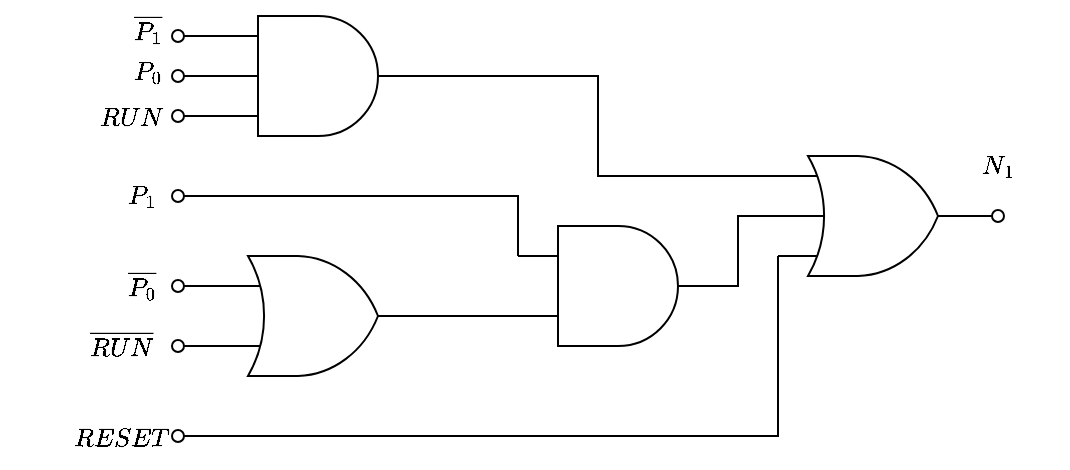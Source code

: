 <mxfile version="22.1.2" type="device">
  <diagram name="Page-1" id="IbYLjwoEoc62QfREW1nR">
    <mxGraphModel dx="830" dy="482" grid="1" gridSize="10" guides="1" tooltips="1" connect="1" arrows="1" fold="1" page="1" pageScale="1" pageWidth="850" pageHeight="1100" math="1" shadow="0">
      <root>
        <mxCell id="0" />
        <mxCell id="1" parent="0" />
        <mxCell id="5bRcEVWxHK4meBtzveMG-10" style="edgeStyle=orthogonalEdgeStyle;shape=connector;rounded=0;orthogonalLoop=1;jettySize=auto;html=1;exitX=0;exitY=0.167;exitDx=0;exitDy=0;exitPerimeter=0;labelBackgroundColor=default;strokeColor=default;align=center;verticalAlign=middle;fontFamily=Helvetica;fontSize=11;fontColor=default;endArrow=oval;endFill=0;" edge="1" parent="1" source="5bRcEVWxHK4meBtzveMG-1">
          <mxGeometry relative="1" as="geometry">
            <mxPoint x="240" y="580" as="targetPoint" />
          </mxGeometry>
        </mxCell>
        <mxCell id="5bRcEVWxHK4meBtzveMG-11" style="edgeStyle=orthogonalEdgeStyle;shape=connector;rounded=0;orthogonalLoop=1;jettySize=auto;html=1;exitX=0;exitY=0.5;exitDx=0;exitDy=0;exitPerimeter=0;labelBackgroundColor=default;strokeColor=default;align=center;verticalAlign=middle;fontFamily=Helvetica;fontSize=11;fontColor=default;endArrow=oval;endFill=0;" edge="1" parent="1" source="5bRcEVWxHK4meBtzveMG-1">
          <mxGeometry relative="1" as="geometry">
            <mxPoint x="240" y="600" as="targetPoint" />
          </mxGeometry>
        </mxCell>
        <mxCell id="5bRcEVWxHK4meBtzveMG-12" style="edgeStyle=orthogonalEdgeStyle;shape=connector;rounded=0;orthogonalLoop=1;jettySize=auto;html=1;exitX=0;exitY=0.833;exitDx=0;exitDy=0;exitPerimeter=0;labelBackgroundColor=default;strokeColor=default;align=center;verticalAlign=middle;fontFamily=Helvetica;fontSize=11;fontColor=default;endArrow=oval;endFill=0;" edge="1" parent="1" source="5bRcEVWxHK4meBtzveMG-1">
          <mxGeometry relative="1" as="geometry">
            <mxPoint x="240" y="620" as="targetPoint" />
          </mxGeometry>
        </mxCell>
        <mxCell id="5bRcEVWxHK4meBtzveMG-1" value="" style="verticalLabelPosition=bottom;shadow=0;dashed=0;align=center;html=1;verticalAlign=top;shape=mxgraph.electrical.logic_gates.logic_gate;operation=and;numInputs=3;" vertex="1" parent="1">
          <mxGeometry x="260" y="570" width="100" height="60" as="geometry" />
        </mxCell>
        <mxCell id="5bRcEVWxHK4meBtzveMG-13" style="edgeStyle=orthogonalEdgeStyle;shape=connector;rounded=0;orthogonalLoop=1;jettySize=auto;html=1;exitX=0;exitY=0.25;exitDx=0;exitDy=0;exitPerimeter=0;labelBackgroundColor=default;strokeColor=default;align=center;verticalAlign=middle;fontFamily=Helvetica;fontSize=11;fontColor=default;endArrow=oval;endFill=0;" edge="1" parent="1" source="5bRcEVWxHK4meBtzveMG-2">
          <mxGeometry relative="1" as="geometry">
            <mxPoint x="240" y="705.2" as="targetPoint" />
          </mxGeometry>
        </mxCell>
        <mxCell id="5bRcEVWxHK4meBtzveMG-14" style="edgeStyle=orthogonalEdgeStyle;shape=connector;rounded=0;orthogonalLoop=1;jettySize=auto;html=1;exitX=0;exitY=0.75;exitDx=0;exitDy=0;exitPerimeter=0;labelBackgroundColor=default;strokeColor=default;align=center;verticalAlign=middle;fontFamily=Helvetica;fontSize=11;fontColor=default;endArrow=oval;endFill=0;" edge="1" parent="1" source="5bRcEVWxHK4meBtzveMG-2">
          <mxGeometry relative="1" as="geometry">
            <mxPoint x="240" y="735.2" as="targetPoint" />
          </mxGeometry>
        </mxCell>
        <mxCell id="5bRcEVWxHK4meBtzveMG-2" value="" style="verticalLabelPosition=bottom;shadow=0;dashed=0;align=center;html=1;verticalAlign=top;shape=mxgraph.electrical.logic_gates.logic_gate;operation=or;" vertex="1" parent="1">
          <mxGeometry x="260" y="690" width="100" height="60" as="geometry" />
        </mxCell>
        <mxCell id="5bRcEVWxHK4meBtzveMG-9" style="edgeStyle=orthogonalEdgeStyle;shape=connector;rounded=0;orthogonalLoop=1;jettySize=auto;html=1;exitX=0;exitY=0.833;exitDx=0;exitDy=0;exitPerimeter=0;labelBackgroundColor=default;strokeColor=default;align=center;verticalAlign=middle;fontFamily=Helvetica;fontSize=11;fontColor=default;endArrow=oval;endFill=0;" edge="1" parent="1" source="5bRcEVWxHK4meBtzveMG-3">
          <mxGeometry relative="1" as="geometry">
            <mxPoint x="240" y="780" as="targetPoint" />
            <Array as="points">
              <mxPoint x="540" y="780" />
            </Array>
          </mxGeometry>
        </mxCell>
        <mxCell id="5bRcEVWxHK4meBtzveMG-24" style="edgeStyle=orthogonalEdgeStyle;shape=connector;rounded=0;orthogonalLoop=1;jettySize=auto;html=1;exitX=1;exitY=0.5;exitDx=0;exitDy=0;exitPerimeter=0;labelBackgroundColor=default;strokeColor=default;align=center;verticalAlign=middle;fontFamily=Helvetica;fontSize=11;fontColor=default;endArrow=oval;endFill=0;" edge="1" parent="1" source="5bRcEVWxHK4meBtzveMG-3">
          <mxGeometry relative="1" as="geometry">
            <mxPoint x="650" y="670" as="targetPoint" />
          </mxGeometry>
        </mxCell>
        <mxCell id="5bRcEVWxHK4meBtzveMG-3" value="" style="verticalLabelPosition=bottom;shadow=0;dashed=0;align=center;html=1;verticalAlign=top;shape=mxgraph.electrical.logic_gates.logic_gate;operation=or;numInputs=3;" vertex="1" parent="1">
          <mxGeometry x="540" y="640" width="100" height="60" as="geometry" />
        </mxCell>
        <mxCell id="5bRcEVWxHK4meBtzveMG-15" style="edgeStyle=orthogonalEdgeStyle;shape=connector;rounded=0;orthogonalLoop=1;jettySize=auto;html=1;exitX=0;exitY=0.25;exitDx=0;exitDy=0;exitPerimeter=0;labelBackgroundColor=default;strokeColor=default;align=center;verticalAlign=middle;fontFamily=Helvetica;fontSize=11;fontColor=default;endArrow=oval;endFill=0;" edge="1" parent="1" source="5bRcEVWxHK4meBtzveMG-4">
          <mxGeometry relative="1" as="geometry">
            <mxPoint x="240" y="660" as="targetPoint" />
            <Array as="points">
              <mxPoint x="410" y="660" />
            </Array>
          </mxGeometry>
        </mxCell>
        <mxCell id="5bRcEVWxHK4meBtzveMG-4" value="" style="verticalLabelPosition=bottom;shadow=0;dashed=0;align=center;html=1;verticalAlign=top;shape=mxgraph.electrical.logic_gates.logic_gate;operation=and;numInputs=2;" vertex="1" parent="1">
          <mxGeometry x="410" y="675" width="100" height="60" as="geometry" />
        </mxCell>
        <mxCell id="5bRcEVWxHK4meBtzveMG-5" style="edgeStyle=orthogonalEdgeStyle;rounded=0;orthogonalLoop=1;jettySize=auto;html=1;exitX=1;exitY=0.5;exitDx=0;exitDy=0;exitPerimeter=0;entryX=0;entryY=0.75;entryDx=0;entryDy=0;entryPerimeter=0;endArrow=none;endFill=0;" edge="1" parent="1" source="5bRcEVWxHK4meBtzveMG-2" target="5bRcEVWxHK4meBtzveMG-4">
          <mxGeometry relative="1" as="geometry" />
        </mxCell>
        <mxCell id="5bRcEVWxHK4meBtzveMG-7" style="edgeStyle=orthogonalEdgeStyle;shape=connector;rounded=0;orthogonalLoop=1;jettySize=auto;html=1;exitX=1;exitY=0.5;exitDx=0;exitDy=0;exitPerimeter=0;entryX=0;entryY=0.167;entryDx=0;entryDy=0;entryPerimeter=0;labelBackgroundColor=default;strokeColor=default;align=center;verticalAlign=middle;fontFamily=Helvetica;fontSize=11;fontColor=default;endArrow=none;endFill=0;" edge="1" parent="1" source="5bRcEVWxHK4meBtzveMG-1" target="5bRcEVWxHK4meBtzveMG-3">
          <mxGeometry relative="1" as="geometry" />
        </mxCell>
        <mxCell id="5bRcEVWxHK4meBtzveMG-8" style="edgeStyle=orthogonalEdgeStyle;shape=connector;rounded=0;orthogonalLoop=1;jettySize=auto;html=1;exitX=1;exitY=0.5;exitDx=0;exitDy=0;exitPerimeter=0;entryX=0;entryY=0.5;entryDx=0;entryDy=0;entryPerimeter=0;labelBackgroundColor=default;strokeColor=default;align=center;verticalAlign=middle;fontFamily=Helvetica;fontSize=11;fontColor=default;endArrow=none;endFill=0;" edge="1" parent="1" source="5bRcEVWxHK4meBtzveMG-4" target="5bRcEVWxHK4meBtzveMG-3">
          <mxGeometry relative="1" as="geometry">
            <Array as="points">
              <mxPoint x="520" y="705" />
              <mxPoint x="520" y="670" />
            </Array>
          </mxGeometry>
        </mxCell>
        <mxCell id="5bRcEVWxHK4meBtzveMG-16" value="$$\overline{P_1}$$" style="text;html=1;align=center;verticalAlign=middle;resizable=0;points=[];autosize=1;strokeColor=none;fillColor=none;fontSize=11;fontFamily=Helvetica;fontColor=default;" vertex="1" parent="1">
          <mxGeometry x="165" y="562" width="120" height="30" as="geometry" />
        </mxCell>
        <mxCell id="5bRcEVWxHK4meBtzveMG-17" value="$$P_0$$" style="text;html=1;align=center;verticalAlign=middle;resizable=0;points=[];autosize=1;strokeColor=none;fillColor=none;fontSize=11;fontFamily=Helvetica;fontColor=default;" vertex="1" parent="1">
          <mxGeometry x="190" y="583" width="70" height="30" as="geometry" />
        </mxCell>
        <mxCell id="5bRcEVWxHK4meBtzveMG-18" value="$$RUN$$" style="text;html=1;align=center;verticalAlign=middle;resizable=0;points=[];autosize=1;strokeColor=none;fillColor=none;fontSize=11;fontFamily=Helvetica;fontColor=default;" vertex="1" parent="1">
          <mxGeometry x="181" y="606" width="70" height="30" as="geometry" />
        </mxCell>
        <mxCell id="5bRcEVWxHK4meBtzveMG-19" value="$$P_1$$" style="text;html=1;align=center;verticalAlign=middle;resizable=0;points=[];autosize=1;strokeColor=none;fillColor=none;fontSize=11;fontFamily=Helvetica;fontColor=default;" vertex="1" parent="1">
          <mxGeometry x="187" y="645" width="70" height="30" as="geometry" />
        </mxCell>
        <mxCell id="5bRcEVWxHK4meBtzveMG-21" value="$$\overline{P_0}$$" style="text;html=1;align=center;verticalAlign=middle;resizable=0;points=[];autosize=1;strokeColor=none;fillColor=none;fontSize=11;fontFamily=Helvetica;fontColor=default;" vertex="1" parent="1">
          <mxGeometry x="162" y="690" width="120" height="30" as="geometry" />
        </mxCell>
        <mxCell id="5bRcEVWxHK4meBtzveMG-22" value="$$RESET$$" style="text;html=1;align=center;verticalAlign=middle;resizable=0;points=[];autosize=1;strokeColor=none;fillColor=none;fontSize=11;fontFamily=Helvetica;fontColor=default;" vertex="1" parent="1">
          <mxGeometry x="171" y="766" width="80" height="30" as="geometry" />
        </mxCell>
        <mxCell id="5bRcEVWxHK4meBtzveMG-23" value="$$\overline{RUN}$$" style="text;html=1;align=center;verticalAlign=middle;resizable=0;points=[];autosize=1;strokeColor=none;fillColor=none;fontSize=11;fontFamily=Helvetica;fontColor=default;" vertex="1" parent="1">
          <mxGeometry x="151" y="720" width="120" height="30" as="geometry" />
        </mxCell>
        <mxCell id="5bRcEVWxHK4meBtzveMG-25" value="$$N_1$$" style="text;html=1;align=center;verticalAlign=middle;resizable=0;points=[];autosize=1;strokeColor=none;fillColor=none;fontSize=11;fontFamily=Helvetica;fontColor=default;" vertex="1" parent="1">
          <mxGeometry x="615" y="630" width="70" height="30" as="geometry" />
        </mxCell>
      </root>
    </mxGraphModel>
  </diagram>
</mxfile>
